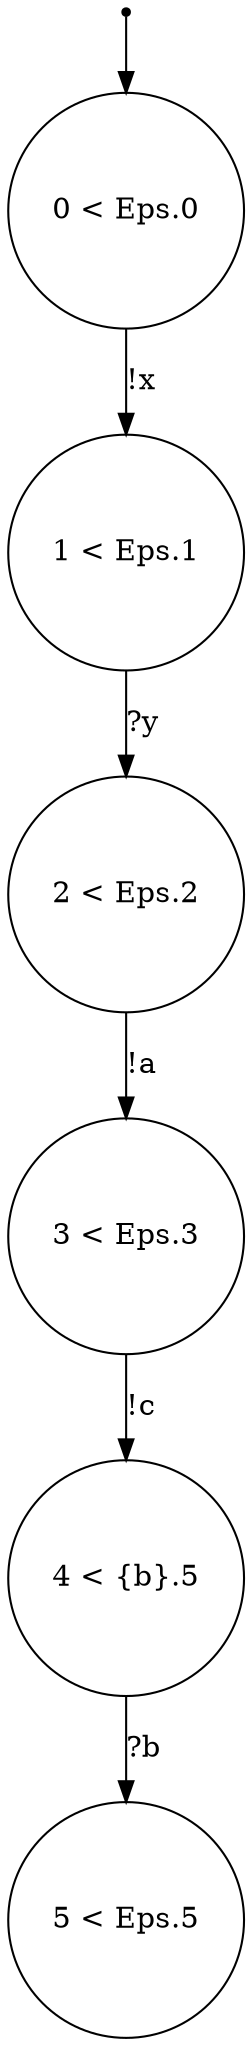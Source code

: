 digraph {
 node [shape=point] ENTRY
 node [shape=circle]
4 [label="4 < {b}.5
"]
2 [label="2 < Eps.2
"]
5 [label="5 < Eps.5
"]
1 [label="1 < Eps.1
"]
3 [label="3 < Eps.3
"]
0 [label="0 < Eps.0
"]
ENTRY -> 0
2 -> 3 [label="!a"]
1 -> 2 [label="?y"]
0 -> 1 [label="!x"]
3 -> 4 [label="!c"]
4 -> 5 [label="?b"]

}